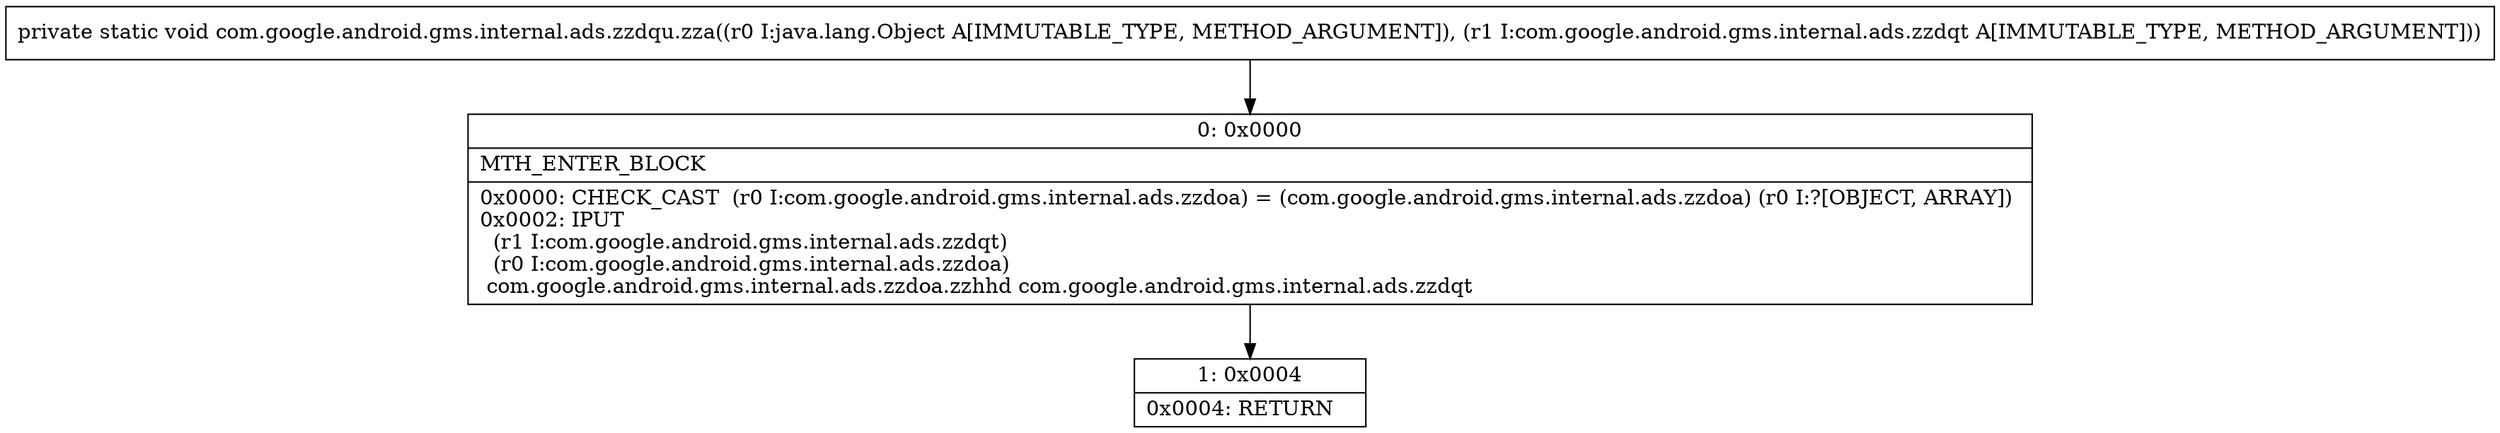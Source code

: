 digraph "CFG forcom.google.android.gms.internal.ads.zzdqu.zza(Ljava\/lang\/Object;Lcom\/google\/android\/gms\/internal\/ads\/zzdqt;)V" {
Node_0 [shape=record,label="{0\:\ 0x0000|MTH_ENTER_BLOCK\l|0x0000: CHECK_CAST  (r0 I:com.google.android.gms.internal.ads.zzdoa) = (com.google.android.gms.internal.ads.zzdoa) (r0 I:?[OBJECT, ARRAY]) \l0x0002: IPUT  \l  (r1 I:com.google.android.gms.internal.ads.zzdqt)\l  (r0 I:com.google.android.gms.internal.ads.zzdoa)\l com.google.android.gms.internal.ads.zzdoa.zzhhd com.google.android.gms.internal.ads.zzdqt \l}"];
Node_1 [shape=record,label="{1\:\ 0x0004|0x0004: RETURN   \l}"];
MethodNode[shape=record,label="{private static void com.google.android.gms.internal.ads.zzdqu.zza((r0 I:java.lang.Object A[IMMUTABLE_TYPE, METHOD_ARGUMENT]), (r1 I:com.google.android.gms.internal.ads.zzdqt A[IMMUTABLE_TYPE, METHOD_ARGUMENT])) }"];
MethodNode -> Node_0;
Node_0 -> Node_1;
}

